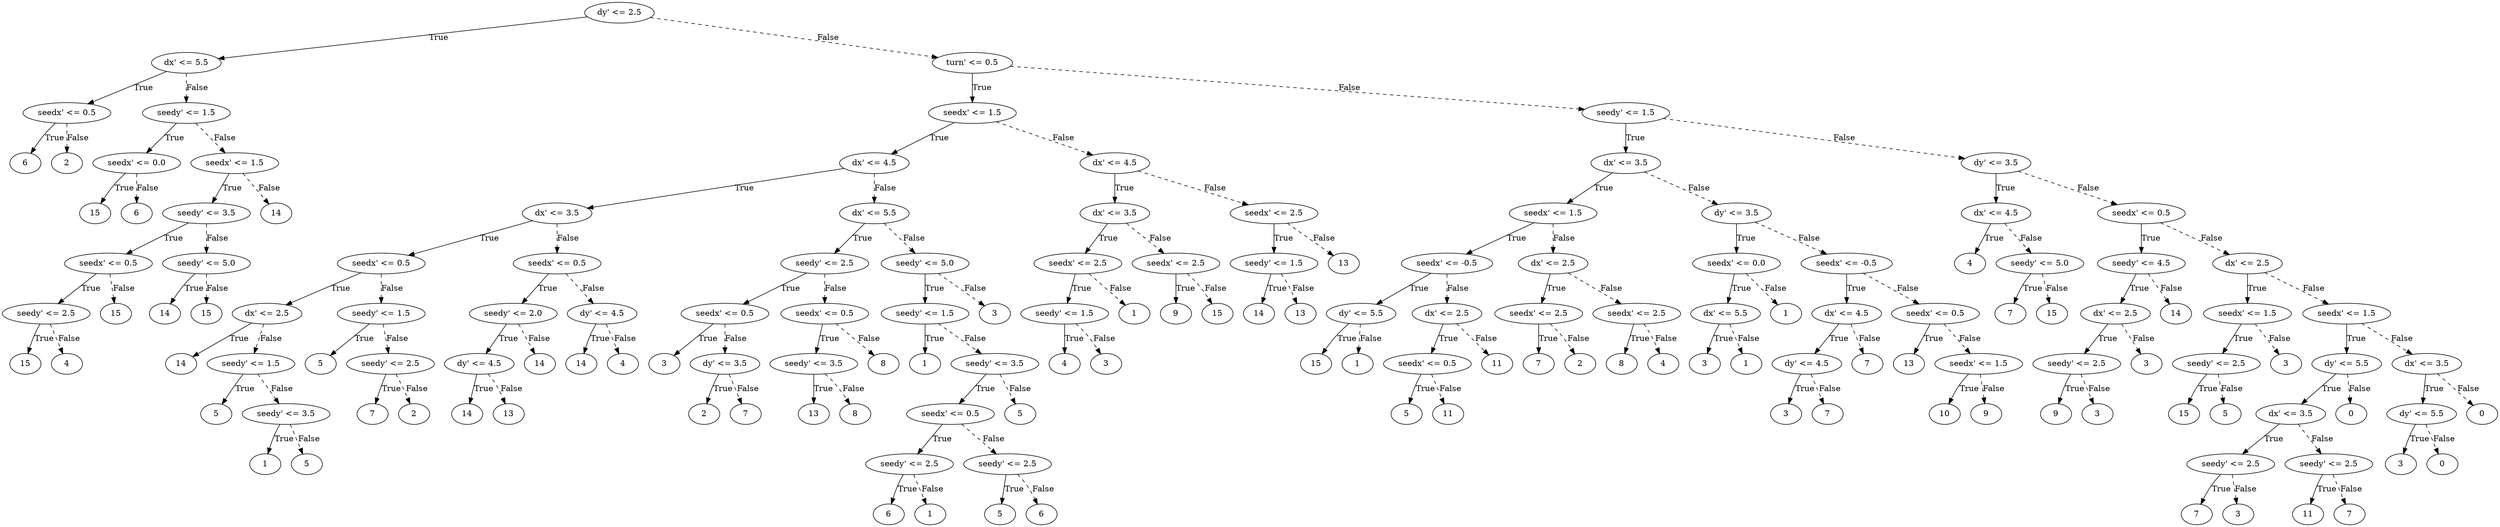 digraph {
0 [label="dy' <= 2.5"];
1 [label="dx' <= 5.5"];
2 [label="seedx' <= 0.5"];
3 [label="6"];
2 -> 3 [label="True"];
4 [label="2"];
2 -> 4 [style="dashed", label="False"];
1 -> 2 [label="True"];
5 [label="seedy' <= 1.5"];
6 [label="seedx' <= 0.0"];
7 [label="15"];
6 -> 7 [label="True"];
8 [label="6"];
6 -> 8 [style="dashed", label="False"];
5 -> 6 [label="True"];
9 [label="seedx' <= 1.5"];
10 [label="seedy' <= 3.5"];
11 [label="seedx' <= 0.5"];
12 [label="seedy' <= 2.5"];
13 [label="15"];
12 -> 13 [label="True"];
14 [label="4"];
12 -> 14 [style="dashed", label="False"];
11 -> 12 [label="True"];
15 [label="15"];
11 -> 15 [style="dashed", label="False"];
10 -> 11 [label="True"];
16 [label="seedy' <= 5.0"];
17 [label="14"];
16 -> 17 [label="True"];
18 [label="15"];
16 -> 18 [style="dashed", label="False"];
10 -> 16 [style="dashed", label="False"];
9 -> 10 [label="True"];
19 [label="14"];
9 -> 19 [style="dashed", label="False"];
5 -> 9 [style="dashed", label="False"];
1 -> 5 [style="dashed", label="False"];
0 -> 1 [label="True"];
20 [label="turn' <= 0.5"];
21 [label="seedx' <= 1.5"];
22 [label="dx' <= 4.5"];
23 [label="dx' <= 3.5"];
24 [label="seedx' <= 0.5"];
25 [label="dx' <= 2.5"];
26 [label="14"];
25 -> 26 [label="True"];
27 [label="seedy' <= 1.5"];
28 [label="5"];
27 -> 28 [label="True"];
29 [label="seedy' <= 3.5"];
30 [label="1"];
29 -> 30 [label="True"];
31 [label="5"];
29 -> 31 [style="dashed", label="False"];
27 -> 29 [style="dashed", label="False"];
25 -> 27 [style="dashed", label="False"];
24 -> 25 [label="True"];
32 [label="seedy' <= 1.5"];
33 [label="5"];
32 -> 33 [label="True"];
34 [label="seedy' <= 2.5"];
35 [label="7"];
34 -> 35 [label="True"];
36 [label="2"];
34 -> 36 [style="dashed", label="False"];
32 -> 34 [style="dashed", label="False"];
24 -> 32 [style="dashed", label="False"];
23 -> 24 [label="True"];
37 [label="seedx' <= 0.5"];
38 [label="seedy' <= 2.0"];
39 [label="dy' <= 4.5"];
40 [label="14"];
39 -> 40 [label="True"];
41 [label="13"];
39 -> 41 [style="dashed", label="False"];
38 -> 39 [label="True"];
42 [label="14"];
38 -> 42 [style="dashed", label="False"];
37 -> 38 [label="True"];
43 [label="dy' <= 4.5"];
44 [label="14"];
43 -> 44 [label="True"];
45 [label="4"];
43 -> 45 [style="dashed", label="False"];
37 -> 43 [style="dashed", label="False"];
23 -> 37 [style="dashed", label="False"];
22 -> 23 [label="True"];
46 [label="dx' <= 5.5"];
47 [label="seedy' <= 2.5"];
48 [label="seedx' <= 0.5"];
49 [label="3"];
48 -> 49 [label="True"];
50 [label="dy' <= 3.5"];
51 [label="2"];
50 -> 51 [label="True"];
52 [label="7"];
50 -> 52 [style="dashed", label="False"];
48 -> 50 [style="dashed", label="False"];
47 -> 48 [label="True"];
53 [label="seedx' <= 0.5"];
54 [label="seedy' <= 3.5"];
55 [label="13"];
54 -> 55 [label="True"];
56 [label="8"];
54 -> 56 [style="dashed", label="False"];
53 -> 54 [label="True"];
57 [label="8"];
53 -> 57 [style="dashed", label="False"];
47 -> 53 [style="dashed", label="False"];
46 -> 47 [label="True"];
58 [label="seedy' <= 5.0"];
59 [label="seedy' <= 1.5"];
60 [label="1"];
59 -> 60 [label="True"];
61 [label="seedy' <= 3.5"];
62 [label="seedx' <= 0.5"];
63 [label="seedy' <= 2.5"];
64 [label="6"];
63 -> 64 [label="True"];
65 [label="1"];
63 -> 65 [style="dashed", label="False"];
62 -> 63 [label="True"];
66 [label="seedy' <= 2.5"];
67 [label="5"];
66 -> 67 [label="True"];
68 [label="6"];
66 -> 68 [style="dashed", label="False"];
62 -> 66 [style="dashed", label="False"];
61 -> 62 [label="True"];
69 [label="5"];
61 -> 69 [style="dashed", label="False"];
59 -> 61 [style="dashed", label="False"];
58 -> 59 [label="True"];
70 [label="3"];
58 -> 70 [style="dashed", label="False"];
46 -> 58 [style="dashed", label="False"];
22 -> 46 [style="dashed", label="False"];
21 -> 22 [label="True"];
71 [label="dx' <= 4.5"];
72 [label="dx' <= 3.5"];
73 [label="seedx' <= 2.5"];
74 [label="seedy' <= 1.5"];
75 [label="4"];
74 -> 75 [label="True"];
76 [label="3"];
74 -> 76 [style="dashed", label="False"];
73 -> 74 [label="True"];
77 [label="1"];
73 -> 77 [style="dashed", label="False"];
72 -> 73 [label="True"];
78 [label="seedx' <= 2.5"];
79 [label="9"];
78 -> 79 [label="True"];
80 [label="15"];
78 -> 80 [style="dashed", label="False"];
72 -> 78 [style="dashed", label="False"];
71 -> 72 [label="True"];
81 [label="seedx' <= 2.5"];
82 [label="seedy' <= 1.5"];
83 [label="14"];
82 -> 83 [label="True"];
84 [label="13"];
82 -> 84 [style="dashed", label="False"];
81 -> 82 [label="True"];
85 [label="13"];
81 -> 85 [style="dashed", label="False"];
71 -> 81 [style="dashed", label="False"];
21 -> 71 [style="dashed", label="False"];
20 -> 21 [label="True"];
86 [label="seedy' <= 1.5"];
87 [label="dx' <= 3.5"];
88 [label="seedx' <= 1.5"];
89 [label="seedx' <= -0.5"];
90 [label="dy' <= 5.5"];
91 [label="15"];
90 -> 91 [label="True"];
92 [label="1"];
90 -> 92 [style="dashed", label="False"];
89 -> 90 [label="True"];
93 [label="dx' <= 2.5"];
94 [label="seedx' <= 0.5"];
95 [label="5"];
94 -> 95 [label="True"];
96 [label="11"];
94 -> 96 [style="dashed", label="False"];
93 -> 94 [label="True"];
97 [label="11"];
93 -> 97 [style="dashed", label="False"];
89 -> 93 [style="dashed", label="False"];
88 -> 89 [label="True"];
98 [label="dx' <= 2.5"];
99 [label="seedx' <= 2.5"];
100 [label="7"];
99 -> 100 [label="True"];
101 [label="2"];
99 -> 101 [style="dashed", label="False"];
98 -> 99 [label="True"];
102 [label="seedx' <= 2.5"];
103 [label="8"];
102 -> 103 [label="True"];
104 [label="4"];
102 -> 104 [style="dashed", label="False"];
98 -> 102 [style="dashed", label="False"];
88 -> 98 [style="dashed", label="False"];
87 -> 88 [label="True"];
105 [label="dy' <= 3.5"];
106 [label="seedx' <= 0.0"];
107 [label="dx' <= 5.5"];
108 [label="3"];
107 -> 108 [label="True"];
109 [label="1"];
107 -> 109 [style="dashed", label="False"];
106 -> 107 [label="True"];
110 [label="1"];
106 -> 110 [style="dashed", label="False"];
105 -> 106 [label="True"];
111 [label="seedx' <= -0.5"];
112 [label="dx' <= 4.5"];
113 [label="dy' <= 4.5"];
114 [label="3"];
113 -> 114 [label="True"];
115 [label="7"];
113 -> 115 [style="dashed", label="False"];
112 -> 113 [label="True"];
116 [label="7"];
112 -> 116 [style="dashed", label="False"];
111 -> 112 [label="True"];
117 [label="seedx' <= 0.5"];
118 [label="13"];
117 -> 118 [label="True"];
119 [label="seedx' <= 1.5"];
120 [label="10"];
119 -> 120 [label="True"];
121 [label="9"];
119 -> 121 [style="dashed", label="False"];
117 -> 119 [style="dashed", label="False"];
111 -> 117 [style="dashed", label="False"];
105 -> 111 [style="dashed", label="False"];
87 -> 105 [style="dashed", label="False"];
86 -> 87 [label="True"];
122 [label="dy' <= 3.5"];
123 [label="dx' <= 4.5"];
124 [label="4"];
123 -> 124 [label="True"];
125 [label="seedy' <= 5.0"];
126 [label="7"];
125 -> 126 [label="True"];
127 [label="15"];
125 -> 127 [style="dashed", label="False"];
123 -> 125 [style="dashed", label="False"];
122 -> 123 [label="True"];
128 [label="seedx' <= 0.5"];
129 [label="seedy' <= 4.5"];
130 [label="dx' <= 2.5"];
131 [label="seedy' <= 2.5"];
132 [label="9"];
131 -> 132 [label="True"];
133 [label="3"];
131 -> 133 [style="dashed", label="False"];
130 -> 131 [label="True"];
134 [label="3"];
130 -> 134 [style="dashed", label="False"];
129 -> 130 [label="True"];
135 [label="14"];
129 -> 135 [style="dashed", label="False"];
128 -> 129 [label="True"];
136 [label="dx' <= 2.5"];
137 [label="seedx' <= 1.5"];
138 [label="seedy' <= 2.5"];
139 [label="15"];
138 -> 139 [label="True"];
140 [label="5"];
138 -> 140 [style="dashed", label="False"];
137 -> 138 [label="True"];
141 [label="3"];
137 -> 141 [style="dashed", label="False"];
136 -> 137 [label="True"];
142 [label="seedx' <= 1.5"];
143 [label="dy' <= 5.5"];
144 [label="dx' <= 3.5"];
145 [label="seedy' <= 2.5"];
146 [label="7"];
145 -> 146 [label="True"];
147 [label="3"];
145 -> 147 [style="dashed", label="False"];
144 -> 145 [label="True"];
148 [label="seedy' <= 2.5"];
149 [label="11"];
148 -> 149 [label="True"];
150 [label="7"];
148 -> 150 [style="dashed", label="False"];
144 -> 148 [style="dashed", label="False"];
143 -> 144 [label="True"];
151 [label="0"];
143 -> 151 [style="dashed", label="False"];
142 -> 143 [label="True"];
152 [label="dx' <= 3.5"];
153 [label="dy' <= 5.5"];
154 [label="3"];
153 -> 154 [label="True"];
155 [label="0"];
153 -> 155 [style="dashed", label="False"];
152 -> 153 [label="True"];
156 [label="0"];
152 -> 156 [style="dashed", label="False"];
142 -> 152 [style="dashed", label="False"];
136 -> 142 [style="dashed", label="False"];
128 -> 136 [style="dashed", label="False"];
122 -> 128 [style="dashed", label="False"];
86 -> 122 [style="dashed", label="False"];
20 -> 86 [style="dashed", label="False"];
0 -> 20 [style="dashed", label="False"];

}